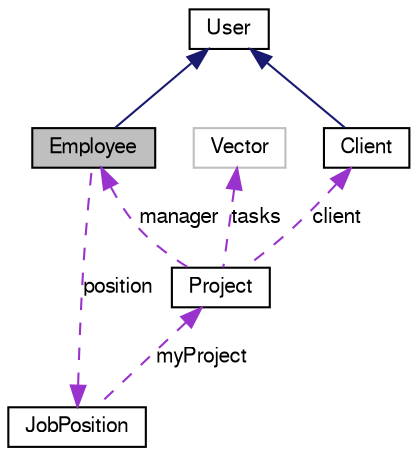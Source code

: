 digraph G
{
  bgcolor="transparent";
  edge [fontname="FreeSans",fontsize=10,labelfontname="FreeSans",labelfontsize=10];
  node [fontname="FreeSans",fontsize=10,shape=record];
  Node1 [label="Employee",height=0.2,width=0.4,color="black", fillcolor="grey75", style="filled" fontcolor="black"];
  Node2 -> Node1 [dir=back,color="midnightblue",fontsize=10,style="solid",fontname="FreeSans"];
  Node2 [label="User",height=0.2,width=0.4,color="black",URL="$classUser.html"];
  Node3 -> Node1 [dir=back,color="darkorchid3",fontsize=10,style="dashed",label="position",fontname="FreeSans"];
  Node3 [label="JobPosition",height=0.2,width=0.4,color="black",URL="$classJobPosition.html"];
  Node4 -> Node3 [dir=back,color="darkorchid3",fontsize=10,style="dashed",label="myProject",fontname="FreeSans"];
  Node4 [label="Project",height=0.2,width=0.4,color="black",URL="$classProject.html"];
  Node1 -> Node4 [dir=back,color="darkorchid3",fontsize=10,style="dashed",label="manager",fontname="FreeSans"];
  Node5 -> Node4 [dir=back,color="darkorchid3",fontsize=10,style="dashed",label="tasks",fontname="FreeSans"];
  Node5 [label="Vector",height=0.2,width=0.4,color="grey75"];
  Node6 -> Node4 [dir=back,color="darkorchid3",fontsize=10,style="dashed",label="client",fontname="FreeSans"];
  Node6 [label="Client",height=0.2,width=0.4,color="black",URL="$classClient.html"];
  Node2 -> Node6 [dir=back,color="midnightblue",fontsize=10,style="solid",fontname="FreeSans"];
}
